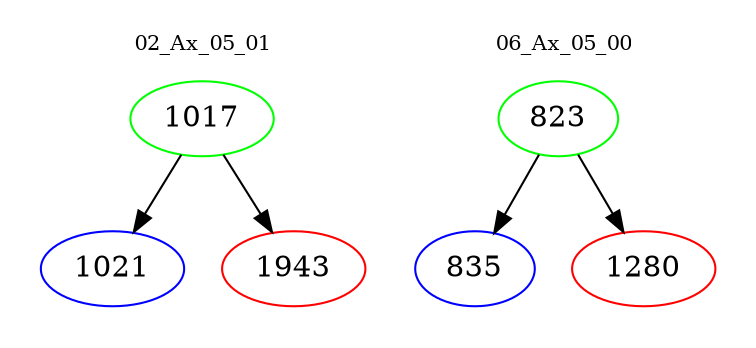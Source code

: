 digraph{
subgraph cluster_0 {
color = white
label = "02_Ax_05_01";
fontsize=10;
T0_1017 [label="1017", color="green"]
T0_1017 -> T0_1021 [color="black"]
T0_1021 [label="1021", color="blue"]
T0_1017 -> T0_1943 [color="black"]
T0_1943 [label="1943", color="red"]
}
subgraph cluster_1 {
color = white
label = "06_Ax_05_00";
fontsize=10;
T1_823 [label="823", color="green"]
T1_823 -> T1_835 [color="black"]
T1_835 [label="835", color="blue"]
T1_823 -> T1_1280 [color="black"]
T1_1280 [label="1280", color="red"]
}
}
